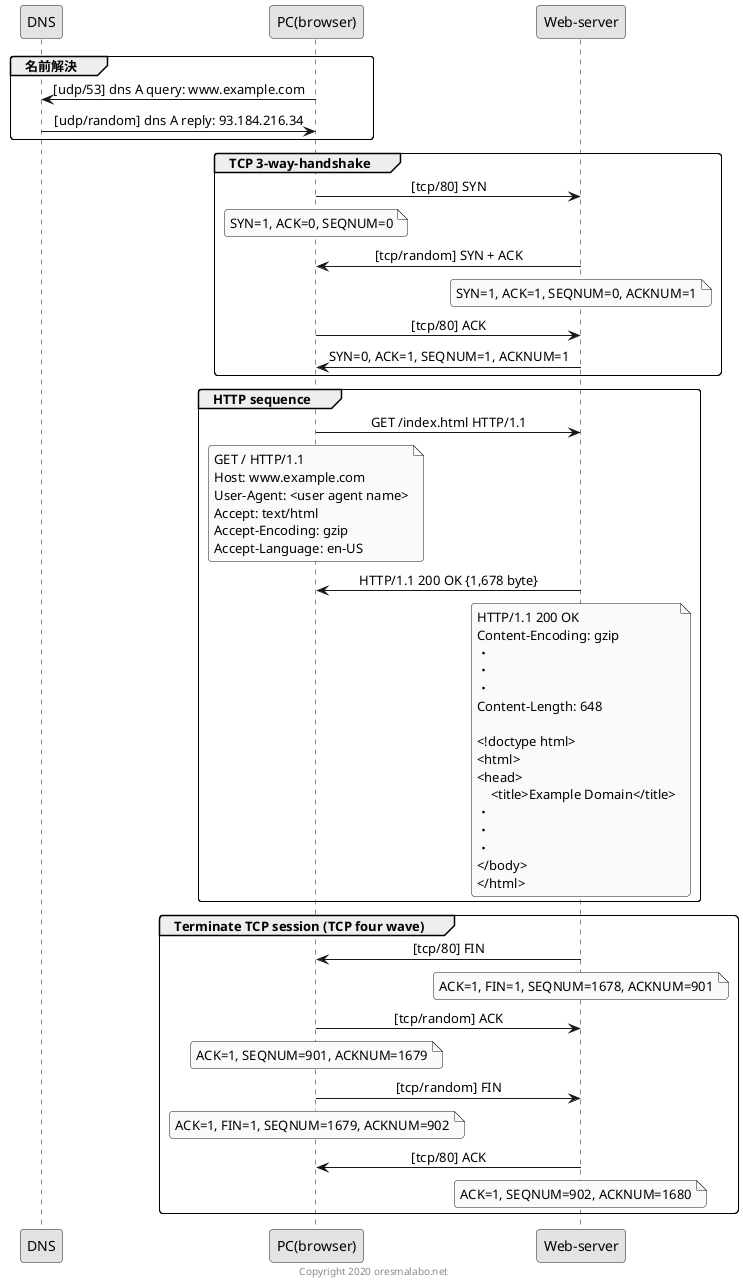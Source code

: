 @startuml
skinparam defaultFontName メイリオ
skinparam monochrome true
skinparam shadowing false
skinparam RoundCorner 7
skinparam SequenceGroupBorderThickness 1
skinparam sequenceMessageAlign center
skinparam sequenceReferenceAlign left

participant DNS as dns
participant "PC(browser)" as pc
participant "Web-server" as server

group 名前解決
  pc -> dns : [udp/53] dns A query: www.example.com
  dns -> pc : [udp/random] dns A reply: 93.184.216.34
end

group TCP 3-way-handshake
  pc -> server: [tcp/80] SYN
  note over pc: SYN=1, ACK=0, SEQNUM=0
  server -> pc: [tcp/random] SYN + ACK
  note over server: SYN=1, ACK=1, SEQNUM=0, ACKNUM=1
  pc -> server: [tcp/80] ACK
  server -> pc: SYN=0, ACK=1, SEQNUM=1, ACKNUM=1
end

group HTTP sequence
  pc -> server: GET /index.html HTTP/1.1
  note over pc
    GET / HTTP/1.1
    Host: www.example.com
    User-Agent: <user agent name>
    Accept: text/html
    Accept-Encoding: gzip
    Accept-Language: en-US
  end note
  server -> pc: HTTP/1.1 200 OK {1,678 byte}
  note over server
    HTTP/1.1 200 OK
    Content-Encoding: gzip
    ・
    ・
    ・
    Content-Length: 648
    
    <!doctype html>
    <html>
    <head>
        <title>Example Domain</title>
    ・
    ・
    ・
    </body>
    </html>
  end note
end

group Terminate TCP session (TCP four wave)
  server -> pc: [tcp/80] FIN
  note over server: ACK=1, FIN=1, SEQNUM=1678, ACKNUM=901
  pc -> server: [tcp/random] ACK
  note over pc: ACK=1, SEQNUM=901, ACKNUM=1679
  pc -> server: [tcp/random] FIN
  note over pc: ACK=1, FIN=1, SEQNUM=1679, ACKNUM=902
  server -> pc: [tcp/80] ACK
  note over server: ACK=1, SEQNUM=902, ACKNUM=1680
end

footer Copyright 2020 oresmalabo.net
@enduml